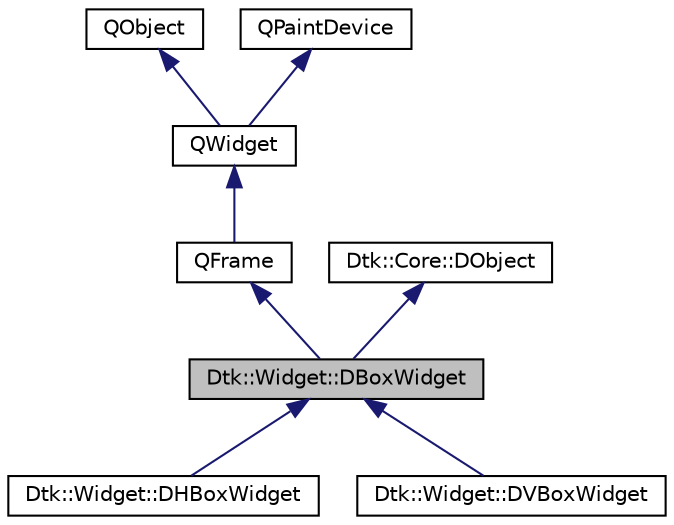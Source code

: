 digraph "Dtk::Widget::DBoxWidget"
{
  edge [fontname="Helvetica",fontsize="10",labelfontname="Helvetica",labelfontsize="10"];
  node [fontname="Helvetica",fontsize="10",shape=record];
  Node0 [label="Dtk::Widget::DBoxWidget",height=0.2,width=0.4,color="black", fillcolor="grey75", style="filled", fontcolor="black"];
  Node1 -> Node0 [dir="back",color="midnightblue",fontsize="10",style="solid",fontname="Helvetica"];
  Node1 [label="QFrame",height=0.2,width=0.4,color="black", fillcolor="white", style="filled",URL="/home/xmuli/project/dtk/tags/qtwidgets.tags$qframe.html"];
  Node2 -> Node1 [dir="back",color="midnightblue",fontsize="10",style="solid",fontname="Helvetica"];
  Node2 [label="QWidget",height=0.2,width=0.4,color="black", fillcolor="white", style="filled",URL="/home/xmuli/project/dtk/tags/qtwidgets.tags$qwidget.html"];
  Node3 -> Node2 [dir="back",color="midnightblue",fontsize="10",style="solid",fontname="Helvetica"];
  Node3 [label="QObject",height=0.2,width=0.4,color="black", fillcolor="white", style="filled",URL="/home/xmuli/project/dtk/tags/qtcore.tags$qobject.html"];
  Node4 -> Node2 [dir="back",color="midnightblue",fontsize="10",style="solid",fontname="Helvetica"];
  Node4 [label="QPaintDevice",height=0.2,width=0.4,color="black", fillcolor="white", style="filled",URL="/home/xmuli/project/dtk/tags/qtgui.tags$qpaintdevice.html"];
  Node5 -> Node0 [dir="back",color="midnightblue",fontsize="10",style="solid",fontname="Helvetica"];
  Node5 [label="Dtk::Core::DObject",height=0.2,width=0.4,color="black", fillcolor="white", style="filled",URL="$class_dtk_1_1_core_1_1_d_object.html",tooltip="deepin-tool-kit 中所有公开类的祖先类。 "];
  Node0 -> Node6 [dir="back",color="midnightblue",fontsize="10",style="solid",fontname="Helvetica"];
  Node6 [label="Dtk::Widget::DHBoxWidget",height=0.2,width=0.4,color="black", fillcolor="white", style="filled",URL="$class_dtk_1_1_widget_1_1_d_h_box_widget.html",tooltip="是设置成水平方向的DBoxWidget "];
  Node0 -> Node7 [dir="back",color="midnightblue",fontsize="10",style="solid",fontname="Helvetica"];
  Node7 [label="Dtk::Widget::DVBoxWidget",height=0.2,width=0.4,color="black", fillcolor="white", style="filled",URL="$class_dtk_1_1_widget_1_1_d_v_box_widget.html"];
}
